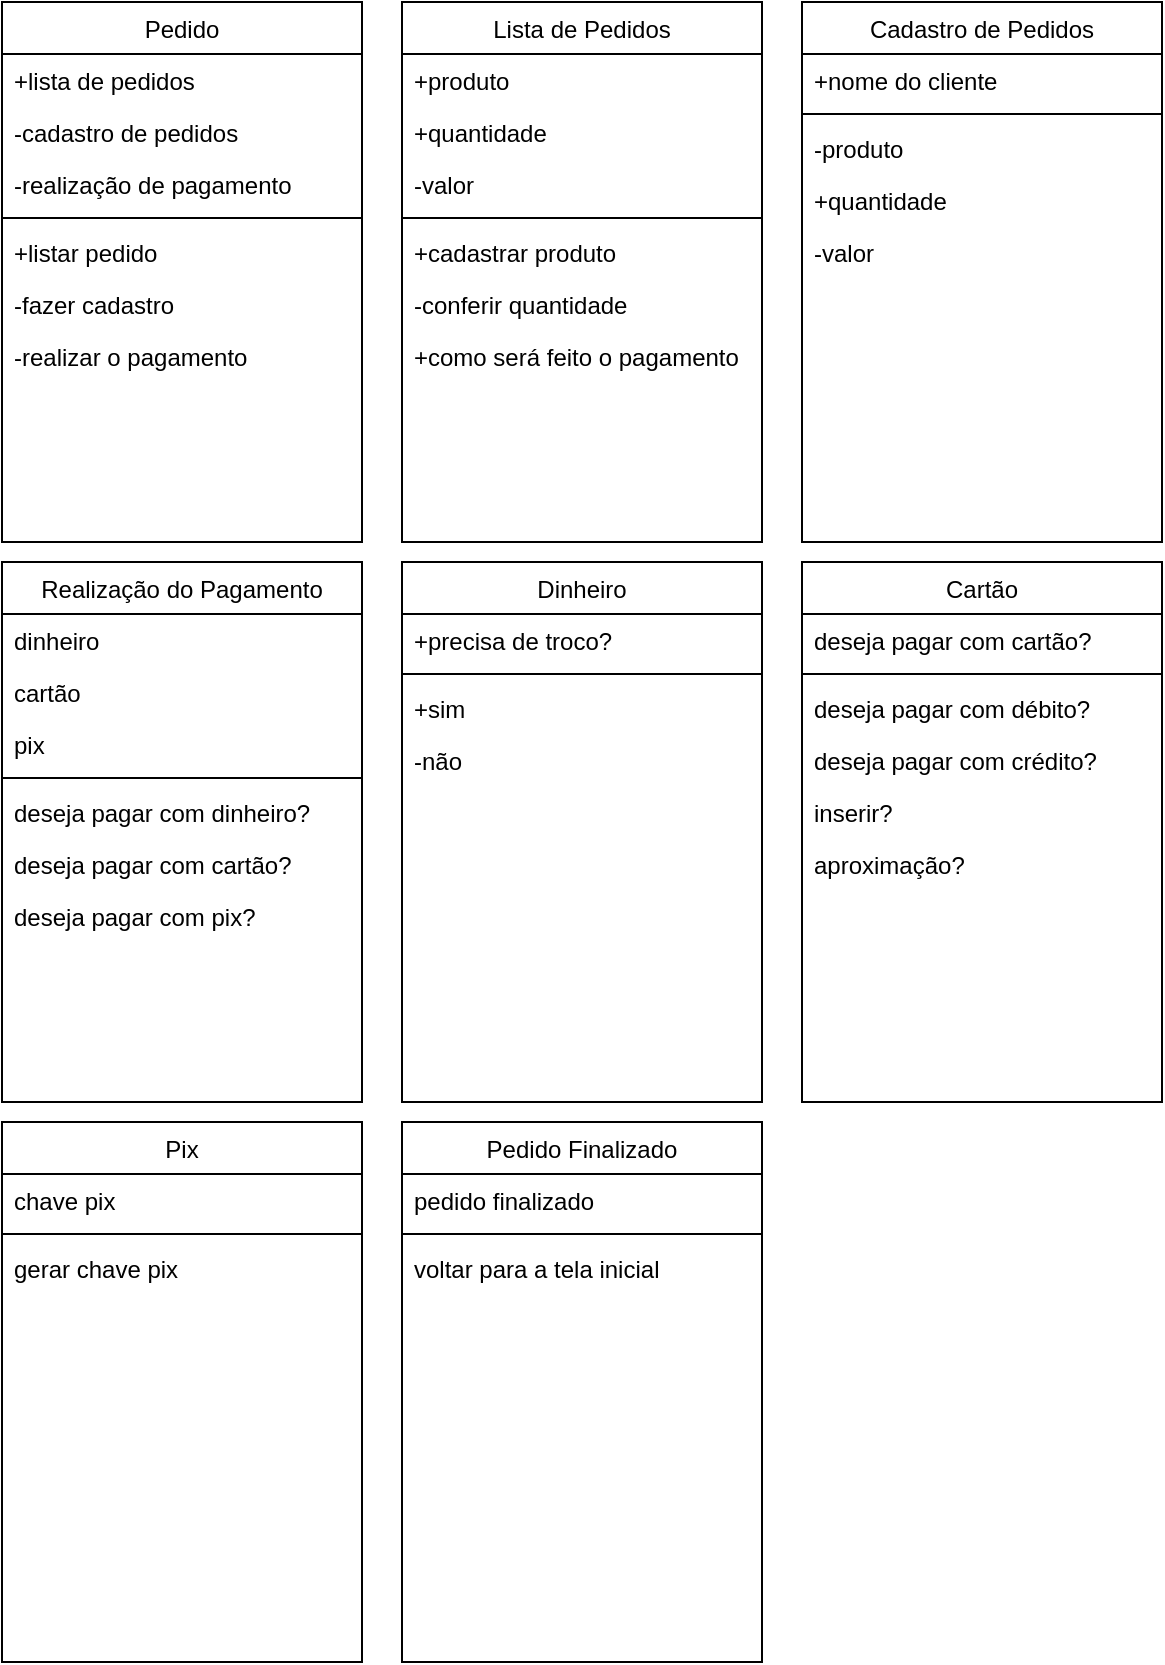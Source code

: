 <mxfile version="24.5.5" type="device">
  <diagram id="C5RBs43oDa-KdzZeNtuy" name="Page-1">
    <mxGraphModel dx="1434" dy="782" grid="1" gridSize="10" guides="1" tooltips="1" connect="1" arrows="1" fold="1" page="1" pageScale="1" pageWidth="827" pageHeight="1169" math="0" shadow="0">
      <root>
        <mxCell id="WIyWlLk6GJQsqaUBKTNV-0" />
        <mxCell id="WIyWlLk6GJQsqaUBKTNV-1" parent="WIyWlLk6GJQsqaUBKTNV-0" />
        <mxCell id="zkfFHV4jXpPFQw0GAbJ--17" value="Lista de Pedidos" style="swimlane;fontStyle=0;align=center;verticalAlign=top;childLayout=stackLayout;horizontal=1;startSize=26;horizontalStack=0;resizeParent=1;resizeLast=0;collapsible=1;marginBottom=0;rounded=0;shadow=0;strokeWidth=1;" parent="WIyWlLk6GJQsqaUBKTNV-1" vertex="1">
          <mxGeometry x="240" y="40" width="180" height="270" as="geometry">
            <mxRectangle x="550" y="140" width="160" height="26" as="alternateBounds" />
          </mxGeometry>
        </mxCell>
        <mxCell id="zkfFHV4jXpPFQw0GAbJ--18" value="+produto" style="text;align=left;verticalAlign=top;spacingLeft=4;spacingRight=4;overflow=hidden;rotatable=0;points=[[0,0.5],[1,0.5]];portConstraint=eastwest;" parent="zkfFHV4jXpPFQw0GAbJ--17" vertex="1">
          <mxGeometry y="26" width="180" height="26" as="geometry" />
        </mxCell>
        <mxCell id="zkfFHV4jXpPFQw0GAbJ--19" value="+quantidade" style="text;align=left;verticalAlign=top;spacingLeft=4;spacingRight=4;overflow=hidden;rotatable=0;points=[[0,0.5],[1,0.5]];portConstraint=eastwest;rounded=0;shadow=0;html=0;" parent="zkfFHV4jXpPFQw0GAbJ--17" vertex="1">
          <mxGeometry y="52" width="180" height="26" as="geometry" />
        </mxCell>
        <mxCell id="zkfFHV4jXpPFQw0GAbJ--20" value="-valor" style="text;align=left;verticalAlign=top;spacingLeft=4;spacingRight=4;overflow=hidden;rotatable=0;points=[[0,0.5],[1,0.5]];portConstraint=eastwest;rounded=0;shadow=0;html=0;" parent="zkfFHV4jXpPFQw0GAbJ--17" vertex="1">
          <mxGeometry y="78" width="180" height="26" as="geometry" />
        </mxCell>
        <mxCell id="zkfFHV4jXpPFQw0GAbJ--23" value="" style="line;html=1;strokeWidth=1;align=left;verticalAlign=middle;spacingTop=-1;spacingLeft=3;spacingRight=3;rotatable=0;labelPosition=right;points=[];portConstraint=eastwest;" parent="zkfFHV4jXpPFQw0GAbJ--17" vertex="1">
          <mxGeometry y="104" width="180" height="8" as="geometry" />
        </mxCell>
        <mxCell id="zkfFHV4jXpPFQw0GAbJ--21" value="+cadastrar produto" style="text;align=left;verticalAlign=top;spacingLeft=4;spacingRight=4;overflow=hidden;rotatable=0;points=[[0,0.5],[1,0.5]];portConstraint=eastwest;rounded=0;shadow=0;html=0;" parent="zkfFHV4jXpPFQw0GAbJ--17" vertex="1">
          <mxGeometry y="112" width="180" height="26" as="geometry" />
        </mxCell>
        <mxCell id="zkfFHV4jXpPFQw0GAbJ--22" value="-conferir quantidade" style="text;align=left;verticalAlign=top;spacingLeft=4;spacingRight=4;overflow=hidden;rotatable=0;points=[[0,0.5],[1,0.5]];portConstraint=eastwest;rounded=0;shadow=0;html=0;" parent="zkfFHV4jXpPFQw0GAbJ--17" vertex="1">
          <mxGeometry y="138" width="180" height="26" as="geometry" />
        </mxCell>
        <mxCell id="zkfFHV4jXpPFQw0GAbJ--24" value="+como será feito o pagamento" style="text;align=left;verticalAlign=top;spacingLeft=4;spacingRight=4;overflow=hidden;rotatable=0;points=[[0,0.5],[1,0.5]];portConstraint=eastwest;" parent="zkfFHV4jXpPFQw0GAbJ--17" vertex="1">
          <mxGeometry y="164" width="180" height="26" as="geometry" />
        </mxCell>
        <mxCell id="XbuUGhoVGUxs3ZHyT6eY-1" value="Pedido" style="swimlane;fontStyle=0;align=center;verticalAlign=top;childLayout=stackLayout;horizontal=1;startSize=26;horizontalStack=0;resizeParent=1;resizeLast=0;collapsible=1;marginBottom=0;rounded=0;shadow=0;strokeWidth=1;" vertex="1" parent="WIyWlLk6GJQsqaUBKTNV-1">
          <mxGeometry x="40" y="40" width="180" height="270" as="geometry">
            <mxRectangle x="550" y="140" width="160" height="26" as="alternateBounds" />
          </mxGeometry>
        </mxCell>
        <mxCell id="XbuUGhoVGUxs3ZHyT6eY-2" value="+lista de pedidos" style="text;align=left;verticalAlign=top;spacingLeft=4;spacingRight=4;overflow=hidden;rotatable=0;points=[[0,0.5],[1,0.5]];portConstraint=eastwest;" vertex="1" parent="XbuUGhoVGUxs3ZHyT6eY-1">
          <mxGeometry y="26" width="180" height="26" as="geometry" />
        </mxCell>
        <mxCell id="XbuUGhoVGUxs3ZHyT6eY-3" value="-cadastro de pedidos" style="text;align=left;verticalAlign=top;spacingLeft=4;spacingRight=4;overflow=hidden;rotatable=0;points=[[0,0.5],[1,0.5]];portConstraint=eastwest;rounded=0;shadow=0;html=0;" vertex="1" parent="XbuUGhoVGUxs3ZHyT6eY-1">
          <mxGeometry y="52" width="180" height="26" as="geometry" />
        </mxCell>
        <mxCell id="XbuUGhoVGUxs3ZHyT6eY-4" value="-realização de pagamento" style="text;align=left;verticalAlign=top;spacingLeft=4;spacingRight=4;overflow=hidden;rotatable=0;points=[[0,0.5],[1,0.5]];portConstraint=eastwest;rounded=0;shadow=0;html=0;" vertex="1" parent="XbuUGhoVGUxs3ZHyT6eY-1">
          <mxGeometry y="78" width="180" height="26" as="geometry" />
        </mxCell>
        <mxCell id="XbuUGhoVGUxs3ZHyT6eY-5" value="" style="line;html=1;strokeWidth=1;align=left;verticalAlign=middle;spacingTop=-1;spacingLeft=3;spacingRight=3;rotatable=0;labelPosition=right;points=[];portConstraint=eastwest;" vertex="1" parent="XbuUGhoVGUxs3ZHyT6eY-1">
          <mxGeometry y="104" width="180" height="8" as="geometry" />
        </mxCell>
        <mxCell id="XbuUGhoVGUxs3ZHyT6eY-6" value="+listar pedido" style="text;align=left;verticalAlign=top;spacingLeft=4;spacingRight=4;overflow=hidden;rotatable=0;points=[[0,0.5],[1,0.5]];portConstraint=eastwest;rounded=0;shadow=0;html=0;" vertex="1" parent="XbuUGhoVGUxs3ZHyT6eY-1">
          <mxGeometry y="112" width="180" height="26" as="geometry" />
        </mxCell>
        <mxCell id="XbuUGhoVGUxs3ZHyT6eY-7" value="-fazer cadastro" style="text;align=left;verticalAlign=top;spacingLeft=4;spacingRight=4;overflow=hidden;rotatable=0;points=[[0,0.5],[1,0.5]];portConstraint=eastwest;rounded=0;shadow=0;html=0;" vertex="1" parent="XbuUGhoVGUxs3ZHyT6eY-1">
          <mxGeometry y="138" width="180" height="26" as="geometry" />
        </mxCell>
        <mxCell id="XbuUGhoVGUxs3ZHyT6eY-8" value="-realizar o pagamento" style="text;align=left;verticalAlign=top;spacingLeft=4;spacingRight=4;overflow=hidden;rotatable=0;points=[[0,0.5],[1,0.5]];portConstraint=eastwest;" vertex="1" parent="XbuUGhoVGUxs3ZHyT6eY-1">
          <mxGeometry y="164" width="180" height="26" as="geometry" />
        </mxCell>
        <mxCell id="XbuUGhoVGUxs3ZHyT6eY-9" value="Cadastro de Pedidos" style="swimlane;fontStyle=0;align=center;verticalAlign=top;childLayout=stackLayout;horizontal=1;startSize=26;horizontalStack=0;resizeParent=1;resizeLast=0;collapsible=1;marginBottom=0;rounded=0;shadow=0;strokeWidth=1;" vertex="1" parent="WIyWlLk6GJQsqaUBKTNV-1">
          <mxGeometry x="440" y="40" width="180" height="270" as="geometry">
            <mxRectangle x="550" y="140" width="160" height="26" as="alternateBounds" />
          </mxGeometry>
        </mxCell>
        <mxCell id="XbuUGhoVGUxs3ZHyT6eY-10" value="+nome do cliente" style="text;align=left;verticalAlign=top;spacingLeft=4;spacingRight=4;overflow=hidden;rotatable=0;points=[[0,0.5],[1,0.5]];portConstraint=eastwest;" vertex="1" parent="XbuUGhoVGUxs3ZHyT6eY-9">
          <mxGeometry y="26" width="180" height="26" as="geometry" />
        </mxCell>
        <mxCell id="XbuUGhoVGUxs3ZHyT6eY-13" value="" style="line;html=1;strokeWidth=1;align=left;verticalAlign=middle;spacingTop=-1;spacingLeft=3;spacingRight=3;rotatable=0;labelPosition=right;points=[];portConstraint=eastwest;" vertex="1" parent="XbuUGhoVGUxs3ZHyT6eY-9">
          <mxGeometry y="52" width="180" height="8" as="geometry" />
        </mxCell>
        <mxCell id="XbuUGhoVGUxs3ZHyT6eY-14" value="-produto" style="text;align=left;verticalAlign=top;spacingLeft=4;spacingRight=4;overflow=hidden;rotatable=0;points=[[0,0.5],[1,0.5]];portConstraint=eastwest;rounded=0;shadow=0;html=0;" vertex="1" parent="XbuUGhoVGUxs3ZHyT6eY-9">
          <mxGeometry y="60" width="180" height="26" as="geometry" />
        </mxCell>
        <mxCell id="XbuUGhoVGUxs3ZHyT6eY-15" value="+quantidade" style="text;align=left;verticalAlign=top;spacingLeft=4;spacingRight=4;overflow=hidden;rotatable=0;points=[[0,0.5],[1,0.5]];portConstraint=eastwest;rounded=0;shadow=0;html=0;" vertex="1" parent="XbuUGhoVGUxs3ZHyT6eY-9">
          <mxGeometry y="86" width="180" height="26" as="geometry" />
        </mxCell>
        <mxCell id="XbuUGhoVGUxs3ZHyT6eY-16" value="-valor" style="text;align=left;verticalAlign=top;spacingLeft=4;spacingRight=4;overflow=hidden;rotatable=0;points=[[0,0.5],[1,0.5]];portConstraint=eastwest;" vertex="1" parent="XbuUGhoVGUxs3ZHyT6eY-9">
          <mxGeometry y="112" width="180" height="26" as="geometry" />
        </mxCell>
        <mxCell id="XbuUGhoVGUxs3ZHyT6eY-17" value="Realização do Pagamento" style="swimlane;fontStyle=0;align=center;verticalAlign=top;childLayout=stackLayout;horizontal=1;startSize=26;horizontalStack=0;resizeParent=1;resizeLast=0;collapsible=1;marginBottom=0;rounded=0;shadow=0;strokeWidth=1;" vertex="1" parent="WIyWlLk6GJQsqaUBKTNV-1">
          <mxGeometry x="40" y="320" width="180" height="270" as="geometry">
            <mxRectangle x="550" y="140" width="160" height="26" as="alternateBounds" />
          </mxGeometry>
        </mxCell>
        <mxCell id="XbuUGhoVGUxs3ZHyT6eY-18" value="dinheiro" style="text;align=left;verticalAlign=top;spacingLeft=4;spacingRight=4;overflow=hidden;rotatable=0;points=[[0,0.5],[1,0.5]];portConstraint=eastwest;" vertex="1" parent="XbuUGhoVGUxs3ZHyT6eY-17">
          <mxGeometry y="26" width="180" height="26" as="geometry" />
        </mxCell>
        <mxCell id="XbuUGhoVGUxs3ZHyT6eY-19" value="cartão" style="text;align=left;verticalAlign=top;spacingLeft=4;spacingRight=4;overflow=hidden;rotatable=0;points=[[0,0.5],[1,0.5]];portConstraint=eastwest;rounded=0;shadow=0;html=0;" vertex="1" parent="XbuUGhoVGUxs3ZHyT6eY-17">
          <mxGeometry y="52" width="180" height="26" as="geometry" />
        </mxCell>
        <mxCell id="XbuUGhoVGUxs3ZHyT6eY-20" value="pix" style="text;align=left;verticalAlign=top;spacingLeft=4;spacingRight=4;overflow=hidden;rotatable=0;points=[[0,0.5],[1,0.5]];portConstraint=eastwest;rounded=0;shadow=0;html=0;" vertex="1" parent="XbuUGhoVGUxs3ZHyT6eY-17">
          <mxGeometry y="78" width="180" height="26" as="geometry" />
        </mxCell>
        <mxCell id="XbuUGhoVGUxs3ZHyT6eY-21" value="" style="line;html=1;strokeWidth=1;align=left;verticalAlign=middle;spacingTop=-1;spacingLeft=3;spacingRight=3;rotatable=0;labelPosition=right;points=[];portConstraint=eastwest;" vertex="1" parent="XbuUGhoVGUxs3ZHyT6eY-17">
          <mxGeometry y="104" width="180" height="8" as="geometry" />
        </mxCell>
        <mxCell id="XbuUGhoVGUxs3ZHyT6eY-22" value="deseja pagar com dinheiro?" style="text;align=left;verticalAlign=top;spacingLeft=4;spacingRight=4;overflow=hidden;rotatable=0;points=[[0,0.5],[1,0.5]];portConstraint=eastwest;rounded=0;shadow=0;html=0;" vertex="1" parent="XbuUGhoVGUxs3ZHyT6eY-17">
          <mxGeometry y="112" width="180" height="26" as="geometry" />
        </mxCell>
        <mxCell id="XbuUGhoVGUxs3ZHyT6eY-23" value="deseja pagar com cartão?" style="text;align=left;verticalAlign=top;spacingLeft=4;spacingRight=4;overflow=hidden;rotatable=0;points=[[0,0.5],[1,0.5]];portConstraint=eastwest;rounded=0;shadow=0;html=0;" vertex="1" parent="XbuUGhoVGUxs3ZHyT6eY-17">
          <mxGeometry y="138" width="180" height="26" as="geometry" />
        </mxCell>
        <mxCell id="XbuUGhoVGUxs3ZHyT6eY-24" value="deseja pagar com pix?" style="text;align=left;verticalAlign=top;spacingLeft=4;spacingRight=4;overflow=hidden;rotatable=0;points=[[0,0.5],[1,0.5]];portConstraint=eastwest;" vertex="1" parent="XbuUGhoVGUxs3ZHyT6eY-17">
          <mxGeometry y="164" width="180" height="26" as="geometry" />
        </mxCell>
        <mxCell id="XbuUGhoVGUxs3ZHyT6eY-25" value="Dinheiro" style="swimlane;fontStyle=0;align=center;verticalAlign=top;childLayout=stackLayout;horizontal=1;startSize=26;horizontalStack=0;resizeParent=1;resizeLast=0;collapsible=1;marginBottom=0;rounded=0;shadow=0;strokeWidth=1;" vertex="1" parent="WIyWlLk6GJQsqaUBKTNV-1">
          <mxGeometry x="240" y="320" width="180" height="270" as="geometry">
            <mxRectangle x="550" y="140" width="160" height="26" as="alternateBounds" />
          </mxGeometry>
        </mxCell>
        <mxCell id="XbuUGhoVGUxs3ZHyT6eY-26" value="+precisa de troco?" style="text;align=left;verticalAlign=top;spacingLeft=4;spacingRight=4;overflow=hidden;rotatable=0;points=[[0,0.5],[1,0.5]];portConstraint=eastwest;" vertex="1" parent="XbuUGhoVGUxs3ZHyT6eY-25">
          <mxGeometry y="26" width="180" height="26" as="geometry" />
        </mxCell>
        <mxCell id="XbuUGhoVGUxs3ZHyT6eY-29" value="" style="line;html=1;strokeWidth=1;align=left;verticalAlign=middle;spacingTop=-1;spacingLeft=3;spacingRight=3;rotatable=0;labelPosition=right;points=[];portConstraint=eastwest;" vertex="1" parent="XbuUGhoVGUxs3ZHyT6eY-25">
          <mxGeometry y="52" width="180" height="8" as="geometry" />
        </mxCell>
        <mxCell id="XbuUGhoVGUxs3ZHyT6eY-30" value="+sim" style="text;align=left;verticalAlign=top;spacingLeft=4;spacingRight=4;overflow=hidden;rotatable=0;points=[[0,0.5],[1,0.5]];portConstraint=eastwest;rounded=0;shadow=0;html=0;" vertex="1" parent="XbuUGhoVGUxs3ZHyT6eY-25">
          <mxGeometry y="60" width="180" height="26" as="geometry" />
        </mxCell>
        <mxCell id="XbuUGhoVGUxs3ZHyT6eY-31" value="-não" style="text;align=left;verticalAlign=top;spacingLeft=4;spacingRight=4;overflow=hidden;rotatable=0;points=[[0,0.5],[1,0.5]];portConstraint=eastwest;rounded=0;shadow=0;html=0;" vertex="1" parent="XbuUGhoVGUxs3ZHyT6eY-25">
          <mxGeometry y="86" width="180" height="26" as="geometry" />
        </mxCell>
        <mxCell id="XbuUGhoVGUxs3ZHyT6eY-33" value="Cartão" style="swimlane;fontStyle=0;align=center;verticalAlign=top;childLayout=stackLayout;horizontal=1;startSize=26;horizontalStack=0;resizeParent=1;resizeLast=0;collapsible=1;marginBottom=0;rounded=0;shadow=0;strokeWidth=1;" vertex="1" parent="WIyWlLk6GJQsqaUBKTNV-1">
          <mxGeometry x="440" y="320" width="180" height="270" as="geometry">
            <mxRectangle x="550" y="140" width="160" height="26" as="alternateBounds" />
          </mxGeometry>
        </mxCell>
        <mxCell id="XbuUGhoVGUxs3ZHyT6eY-34" value="deseja pagar com cartão?" style="text;align=left;verticalAlign=top;spacingLeft=4;spacingRight=4;overflow=hidden;rotatable=0;points=[[0,0.5],[1,0.5]];portConstraint=eastwest;" vertex="1" parent="XbuUGhoVGUxs3ZHyT6eY-33">
          <mxGeometry y="26" width="180" height="26" as="geometry" />
        </mxCell>
        <mxCell id="XbuUGhoVGUxs3ZHyT6eY-37" value="" style="line;html=1;strokeWidth=1;align=left;verticalAlign=middle;spacingTop=-1;spacingLeft=3;spacingRight=3;rotatable=0;labelPosition=right;points=[];portConstraint=eastwest;" vertex="1" parent="XbuUGhoVGUxs3ZHyT6eY-33">
          <mxGeometry y="52" width="180" height="8" as="geometry" />
        </mxCell>
        <mxCell id="XbuUGhoVGUxs3ZHyT6eY-38" value="deseja pagar com débito?" style="text;align=left;verticalAlign=top;spacingLeft=4;spacingRight=4;overflow=hidden;rotatable=0;points=[[0,0.5],[1,0.5]];portConstraint=eastwest;rounded=0;shadow=0;html=0;" vertex="1" parent="XbuUGhoVGUxs3ZHyT6eY-33">
          <mxGeometry y="60" width="180" height="26" as="geometry" />
        </mxCell>
        <mxCell id="XbuUGhoVGUxs3ZHyT6eY-39" value="deseja pagar com crédito?" style="text;align=left;verticalAlign=top;spacingLeft=4;spacingRight=4;overflow=hidden;rotatable=0;points=[[0,0.5],[1,0.5]];portConstraint=eastwest;rounded=0;shadow=0;html=0;" vertex="1" parent="XbuUGhoVGUxs3ZHyT6eY-33">
          <mxGeometry y="86" width="180" height="26" as="geometry" />
        </mxCell>
        <mxCell id="XbuUGhoVGUxs3ZHyT6eY-40" value="inserir?" style="text;align=left;verticalAlign=top;spacingLeft=4;spacingRight=4;overflow=hidden;rotatable=0;points=[[0,0.5],[1,0.5]];portConstraint=eastwest;" vertex="1" parent="XbuUGhoVGUxs3ZHyT6eY-33">
          <mxGeometry y="112" width="180" height="26" as="geometry" />
        </mxCell>
        <mxCell id="XbuUGhoVGUxs3ZHyT6eY-41" value="aproximação?" style="text;align=left;verticalAlign=top;spacingLeft=4;spacingRight=4;overflow=hidden;rotatable=0;points=[[0,0.5],[1,0.5]];portConstraint=eastwest;rounded=0;shadow=0;html=0;" vertex="1" parent="XbuUGhoVGUxs3ZHyT6eY-33">
          <mxGeometry y="138" width="180" height="26" as="geometry" />
        </mxCell>
        <mxCell id="XbuUGhoVGUxs3ZHyT6eY-43" value="Pix" style="swimlane;fontStyle=0;align=center;verticalAlign=top;childLayout=stackLayout;horizontal=1;startSize=26;horizontalStack=0;resizeParent=1;resizeLast=0;collapsible=1;marginBottom=0;rounded=0;shadow=0;strokeWidth=1;" vertex="1" parent="WIyWlLk6GJQsqaUBKTNV-1">
          <mxGeometry x="40" y="600" width="180" height="270" as="geometry">
            <mxRectangle x="550" y="140" width="160" height="26" as="alternateBounds" />
          </mxGeometry>
        </mxCell>
        <mxCell id="XbuUGhoVGUxs3ZHyT6eY-44" value="chave pix" style="text;align=left;verticalAlign=top;spacingLeft=4;spacingRight=4;overflow=hidden;rotatable=0;points=[[0,0.5],[1,0.5]];portConstraint=eastwest;" vertex="1" parent="XbuUGhoVGUxs3ZHyT6eY-43">
          <mxGeometry y="26" width="180" height="26" as="geometry" />
        </mxCell>
        <mxCell id="XbuUGhoVGUxs3ZHyT6eY-47" value="" style="line;html=1;strokeWidth=1;align=left;verticalAlign=middle;spacingTop=-1;spacingLeft=3;spacingRight=3;rotatable=0;labelPosition=right;points=[];portConstraint=eastwest;" vertex="1" parent="XbuUGhoVGUxs3ZHyT6eY-43">
          <mxGeometry y="52" width="180" height="8" as="geometry" />
        </mxCell>
        <mxCell id="XbuUGhoVGUxs3ZHyT6eY-48" value="gerar chave pix" style="text;align=left;verticalAlign=top;spacingLeft=4;spacingRight=4;overflow=hidden;rotatable=0;points=[[0,0.5],[1,0.5]];portConstraint=eastwest;rounded=0;shadow=0;html=0;" vertex="1" parent="XbuUGhoVGUxs3ZHyT6eY-43">
          <mxGeometry y="60" width="180" height="26" as="geometry" />
        </mxCell>
        <mxCell id="XbuUGhoVGUxs3ZHyT6eY-51" value="Pedido Finalizado" style="swimlane;fontStyle=0;align=center;verticalAlign=top;childLayout=stackLayout;horizontal=1;startSize=26;horizontalStack=0;resizeParent=1;resizeLast=0;collapsible=1;marginBottom=0;rounded=0;shadow=0;strokeWidth=1;" vertex="1" parent="WIyWlLk6GJQsqaUBKTNV-1">
          <mxGeometry x="240" y="600" width="180" height="270" as="geometry">
            <mxRectangle x="550" y="140" width="160" height="26" as="alternateBounds" />
          </mxGeometry>
        </mxCell>
        <mxCell id="XbuUGhoVGUxs3ZHyT6eY-53" value="pedido finalizado" style="text;align=left;verticalAlign=top;spacingLeft=4;spacingRight=4;overflow=hidden;rotatable=0;points=[[0,0.5],[1,0.5]];portConstraint=eastwest;rounded=0;shadow=0;html=0;" vertex="1" parent="XbuUGhoVGUxs3ZHyT6eY-51">
          <mxGeometry y="26" width="180" height="26" as="geometry" />
        </mxCell>
        <mxCell id="XbuUGhoVGUxs3ZHyT6eY-55" value="" style="line;html=1;strokeWidth=1;align=left;verticalAlign=middle;spacingTop=-1;spacingLeft=3;spacingRight=3;rotatable=0;labelPosition=right;points=[];portConstraint=eastwest;" vertex="1" parent="XbuUGhoVGUxs3ZHyT6eY-51">
          <mxGeometry y="52" width="180" height="8" as="geometry" />
        </mxCell>
        <mxCell id="XbuUGhoVGUxs3ZHyT6eY-56" value="voltar para a tela inicial" style="text;align=left;verticalAlign=top;spacingLeft=4;spacingRight=4;overflow=hidden;rotatable=0;points=[[0,0.5],[1,0.5]];portConstraint=eastwest;rounded=0;shadow=0;html=0;" vertex="1" parent="XbuUGhoVGUxs3ZHyT6eY-51">
          <mxGeometry y="60" width="180" height="26" as="geometry" />
        </mxCell>
      </root>
    </mxGraphModel>
  </diagram>
</mxfile>
